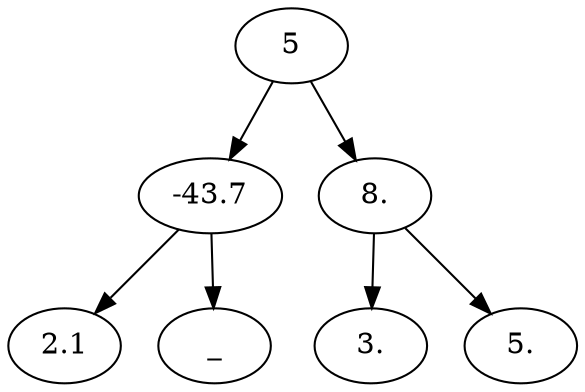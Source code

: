 strict digraph G {
  1 [ label="5" ];
  2 [ label="-43.7" ];
  3 [ label="8." ];
  4 [ label="2.1" ];
  5 [ label="_" ];
  6 [ label="3." ];
  7 [ label="5." ];
  1 -> 2 [ ];
  1 -> 3 [ ];
  2 -> 4 [ ];
  2 -> 5 [ ];
  3 -> 6 [ ];
  3 -> 7 [ ];
}
